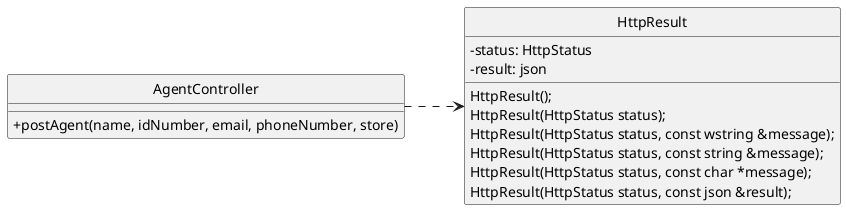 @startuml

left to right direction

hide circle
skinparam classAttributeIconSize 0

class AgentController {
+postAgent(name, idNumber, email, phoneNumber, store)
}

class HttpResult {
    -status: HttpStatus
    -result: json
    HttpResult();
    HttpResult(HttpStatus status);
    HttpResult(HttpStatus status, const wstring &message);
    HttpResult(HttpStatus status, const string &message);
    HttpResult(HttpStatus status, const char *message);
    HttpResult(HttpStatus status, const json &result);
}

AgentController ..> HttpResult
@enduml
